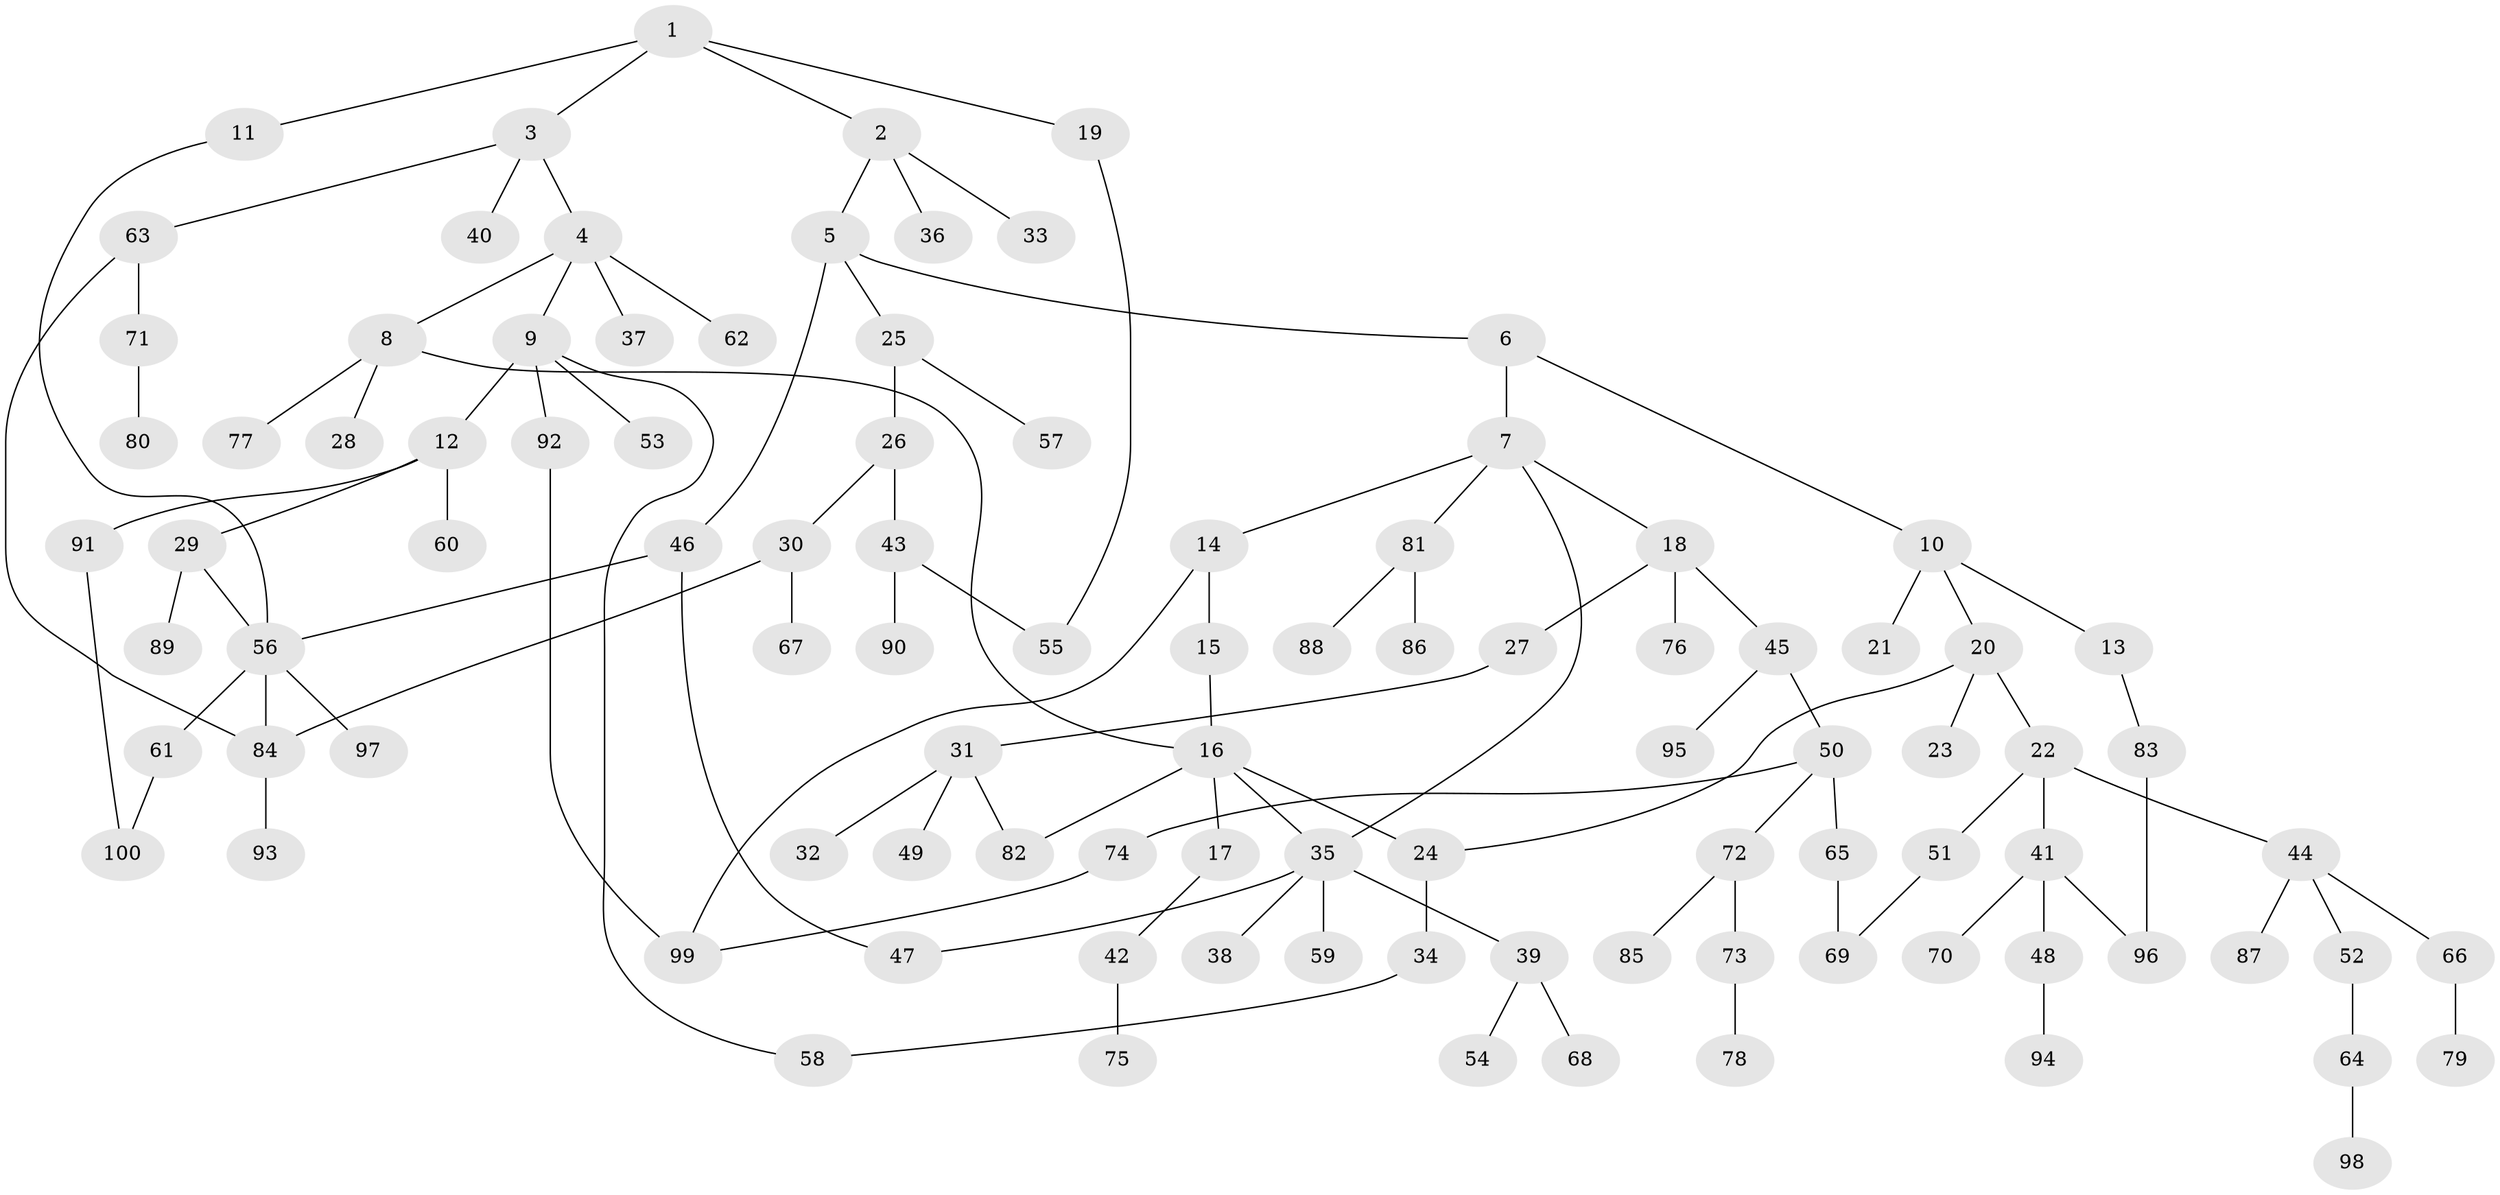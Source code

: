 // coarse degree distribution, {6: 0.05, 2: 0.36666666666666664, 1: 0.45, 4: 0.06666666666666667, 20: 0.016666666666666666, 3: 0.03333333333333333, 7: 0.016666666666666666}
// Generated by graph-tools (version 1.1) at 2025/46/03/04/25 21:46:10]
// undirected, 100 vertices, 115 edges
graph export_dot {
graph [start="1"]
  node [color=gray90,style=filled];
  1;
  2;
  3;
  4;
  5;
  6;
  7;
  8;
  9;
  10;
  11;
  12;
  13;
  14;
  15;
  16;
  17;
  18;
  19;
  20;
  21;
  22;
  23;
  24;
  25;
  26;
  27;
  28;
  29;
  30;
  31;
  32;
  33;
  34;
  35;
  36;
  37;
  38;
  39;
  40;
  41;
  42;
  43;
  44;
  45;
  46;
  47;
  48;
  49;
  50;
  51;
  52;
  53;
  54;
  55;
  56;
  57;
  58;
  59;
  60;
  61;
  62;
  63;
  64;
  65;
  66;
  67;
  68;
  69;
  70;
  71;
  72;
  73;
  74;
  75;
  76;
  77;
  78;
  79;
  80;
  81;
  82;
  83;
  84;
  85;
  86;
  87;
  88;
  89;
  90;
  91;
  92;
  93;
  94;
  95;
  96;
  97;
  98;
  99;
  100;
  1 -- 2;
  1 -- 3;
  1 -- 11;
  1 -- 19;
  2 -- 5;
  2 -- 33;
  2 -- 36;
  3 -- 4;
  3 -- 40;
  3 -- 63;
  4 -- 8;
  4 -- 9;
  4 -- 37;
  4 -- 62;
  5 -- 6;
  5 -- 25;
  5 -- 46;
  6 -- 7;
  6 -- 10;
  7 -- 14;
  7 -- 18;
  7 -- 81;
  7 -- 35;
  8 -- 28;
  8 -- 77;
  8 -- 16;
  9 -- 12;
  9 -- 53;
  9 -- 92;
  9 -- 58;
  10 -- 13;
  10 -- 20;
  10 -- 21;
  11 -- 56;
  12 -- 29;
  12 -- 60;
  12 -- 91;
  13 -- 83;
  14 -- 15;
  14 -- 99;
  15 -- 16;
  16 -- 17;
  16 -- 24;
  16 -- 35;
  16 -- 82;
  17 -- 42;
  18 -- 27;
  18 -- 45;
  18 -- 76;
  19 -- 55;
  20 -- 22;
  20 -- 23;
  20 -- 24;
  22 -- 41;
  22 -- 44;
  22 -- 51;
  24 -- 34;
  25 -- 26;
  25 -- 57;
  26 -- 30;
  26 -- 43;
  27 -- 31;
  29 -- 89;
  29 -- 56;
  30 -- 67;
  30 -- 84;
  31 -- 32;
  31 -- 49;
  31 -- 82;
  34 -- 58;
  35 -- 38;
  35 -- 39;
  35 -- 59;
  35 -- 47;
  39 -- 54;
  39 -- 68;
  41 -- 48;
  41 -- 70;
  41 -- 96;
  42 -- 75;
  43 -- 90;
  43 -- 55;
  44 -- 52;
  44 -- 66;
  44 -- 87;
  45 -- 50;
  45 -- 95;
  46 -- 47;
  46 -- 56;
  48 -- 94;
  50 -- 65;
  50 -- 72;
  50 -- 74;
  51 -- 69;
  52 -- 64;
  56 -- 61;
  56 -- 97;
  56 -- 84;
  61 -- 100;
  63 -- 71;
  63 -- 84;
  64 -- 98;
  65 -- 69;
  66 -- 79;
  71 -- 80;
  72 -- 73;
  72 -- 85;
  73 -- 78;
  74 -- 99;
  81 -- 86;
  81 -- 88;
  83 -- 96;
  84 -- 93;
  91 -- 100;
  92 -- 99;
}
